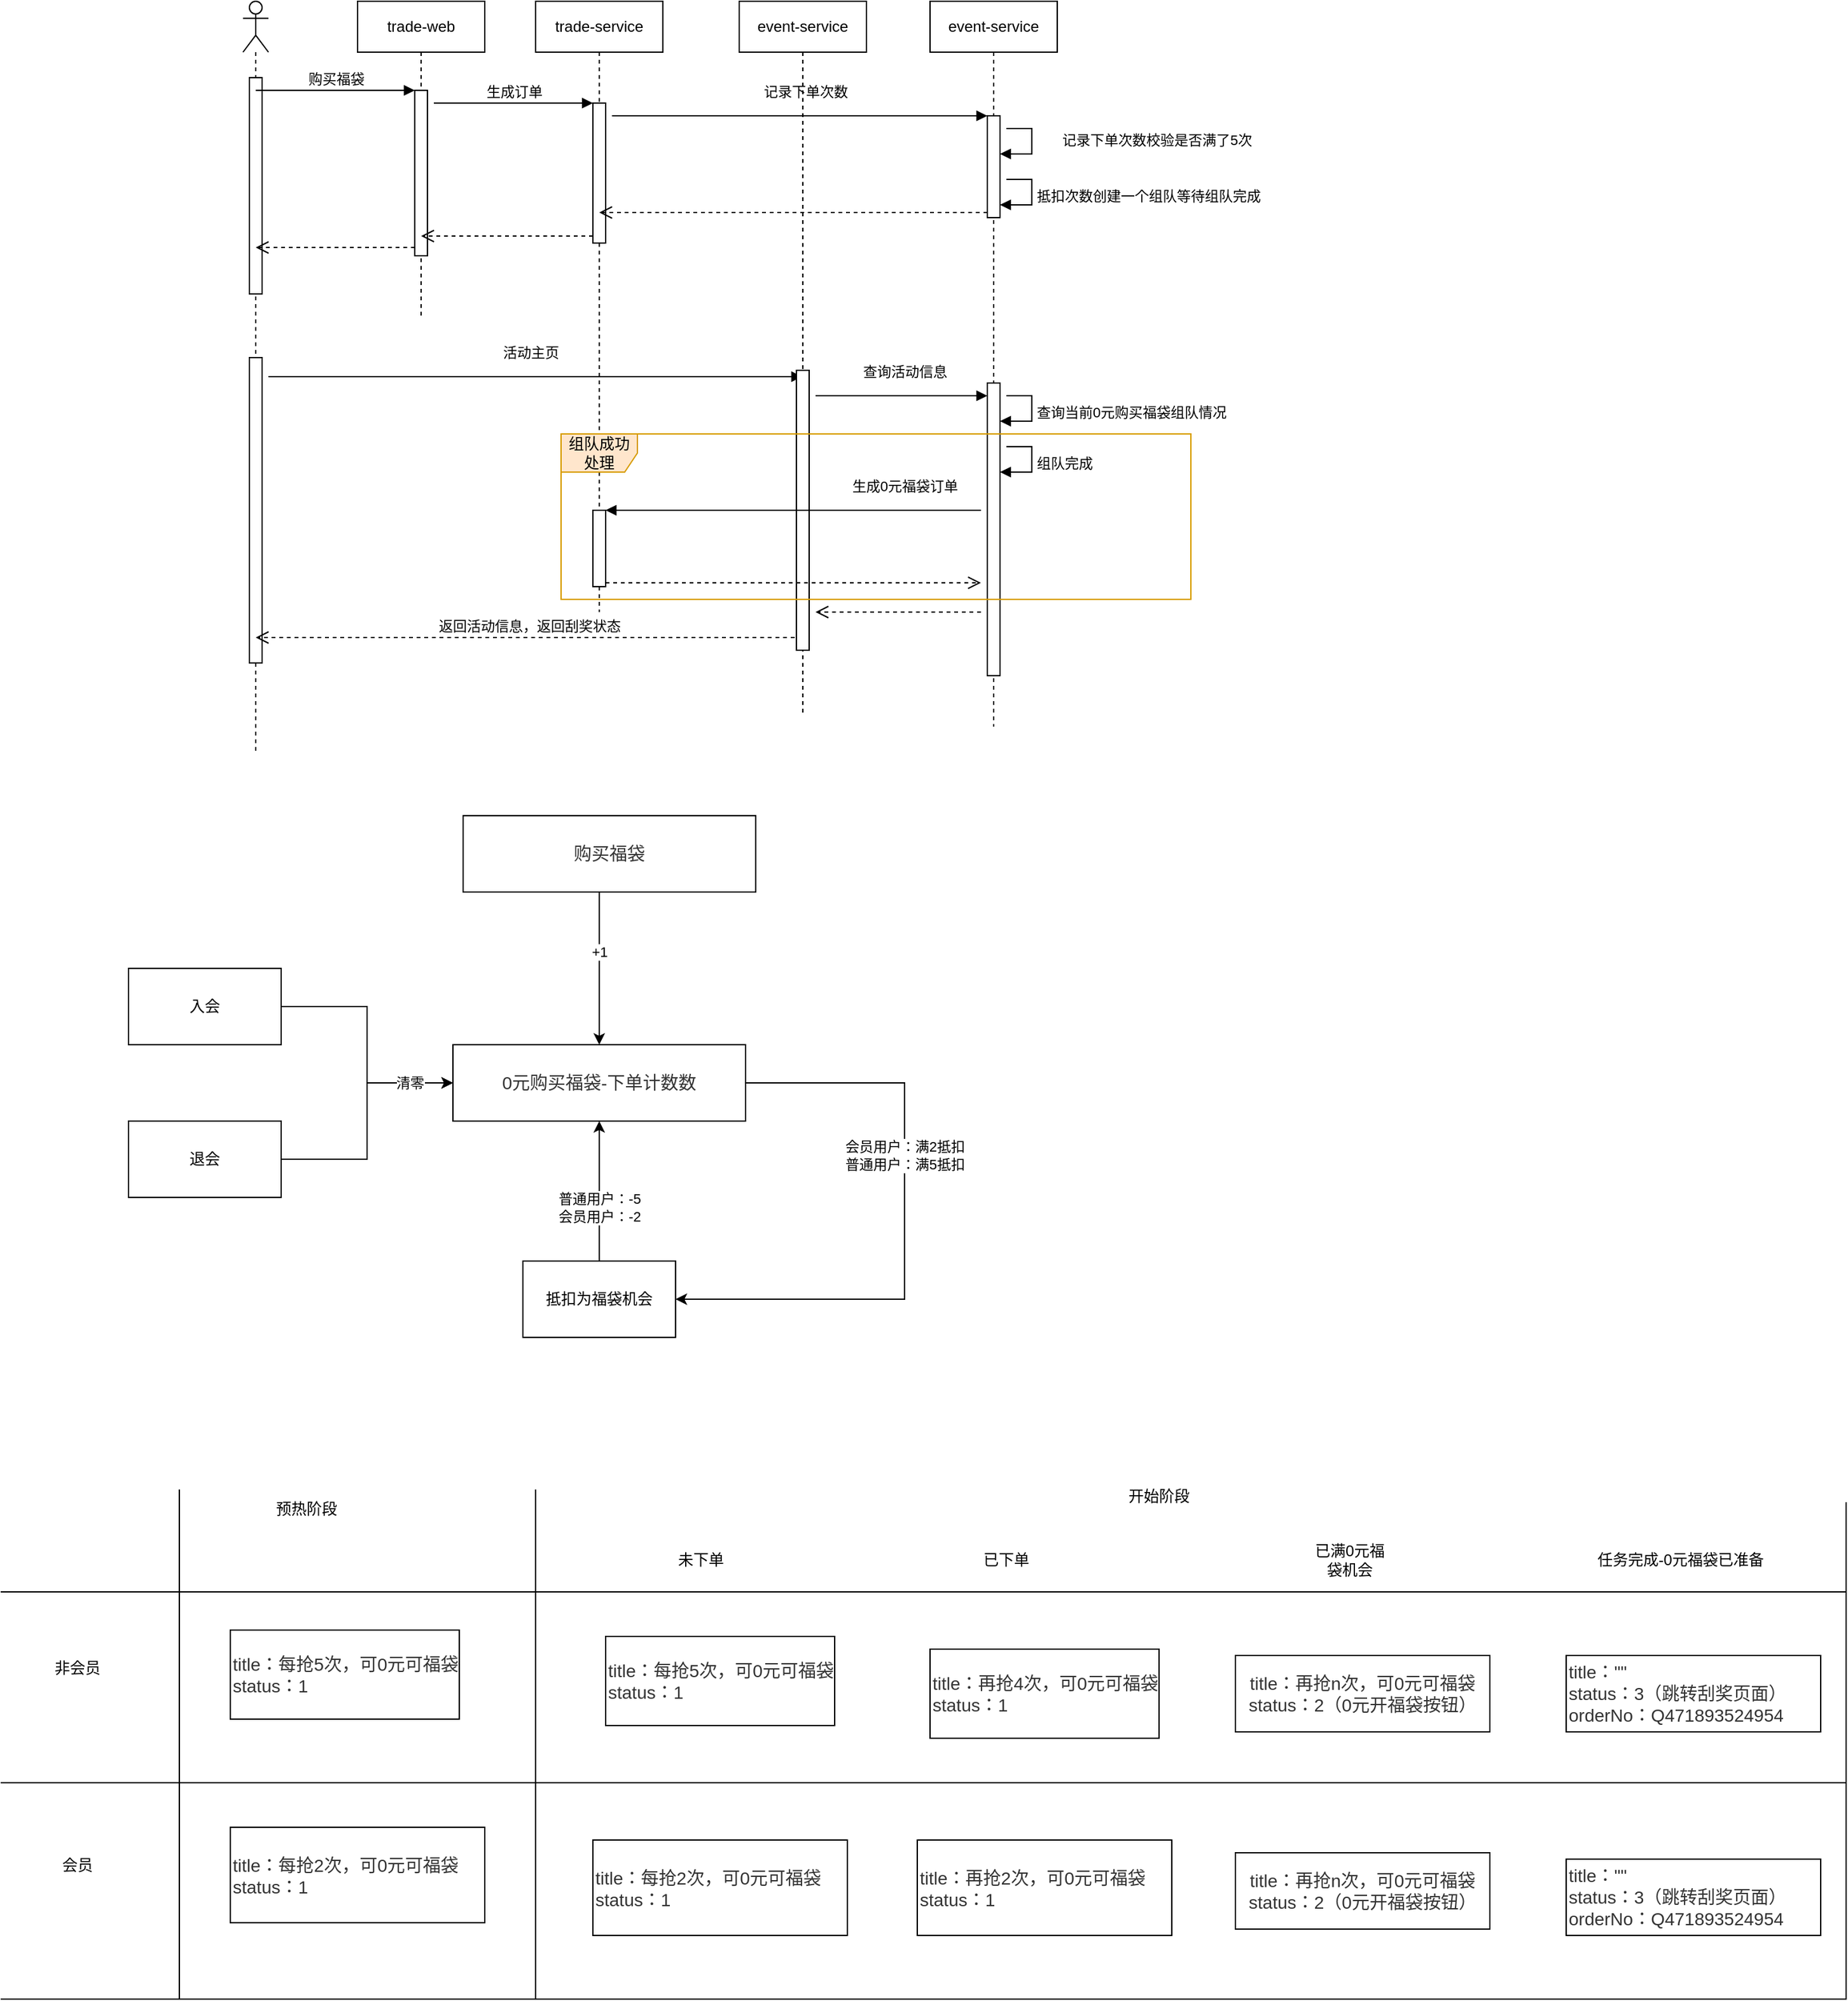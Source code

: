<mxfile version="20.5.1" type="github">
  <diagram id="ZX7ptl6I8kiIV-eaA9eT" name="第 1 页">
    <mxGraphModel dx="1504" dy="634" grid="1" gridSize="10" guides="1" tooltips="1" connect="1" arrows="1" fold="1" page="1" pageScale="1" pageWidth="827" pageHeight="1169" math="0" shadow="0">
      <root>
        <mxCell id="0" />
        <mxCell id="1" parent="0" />
        <mxCell id="yfVmA0aF0Gnp8G_5uau8-80" value="" style="shape=partialRectangle;whiteSpace=wrap;html=1;left=0;right=0;fillColor=none;" vertex="1" parent="1">
          <mxGeometry x="50" y="1480" width="1450" height="170" as="geometry" />
        </mxCell>
        <mxCell id="yfVmA0aF0Gnp8G_5uau8-78" value="" style="shape=partialRectangle;whiteSpace=wrap;html=1;left=0;right=0;fillColor=none;" vertex="1" parent="1">
          <mxGeometry x="50" y="1330" width="1450" height="150" as="geometry" />
        </mxCell>
        <mxCell id="yfVmA0aF0Gnp8G_5uau8-1" value="trade-service" style="shape=umlLifeline;perimeter=lifelinePerimeter;whiteSpace=wrap;html=1;container=1;collapsible=0;recursiveResize=0;outlineConnect=0;" vertex="1" parent="1">
          <mxGeometry x="470" y="80" width="100" height="480" as="geometry" />
        </mxCell>
        <mxCell id="yfVmA0aF0Gnp8G_5uau8-14" value="" style="html=1;points=[];perimeter=orthogonalPerimeter;" vertex="1" parent="yfVmA0aF0Gnp8G_5uau8-1">
          <mxGeometry x="45" y="80" width="10" height="110" as="geometry" />
        </mxCell>
        <mxCell id="yfVmA0aF0Gnp8G_5uau8-3" value="event-service" style="shape=umlLifeline;perimeter=lifelinePerimeter;whiteSpace=wrap;html=1;container=1;collapsible=0;recursiveResize=0;outlineConnect=0;" vertex="1" parent="1">
          <mxGeometry x="780" y="80" width="100" height="570" as="geometry" />
        </mxCell>
        <mxCell id="yfVmA0aF0Gnp8G_5uau8-17" value="" style="html=1;points=[];perimeter=orthogonalPerimeter;" vertex="1" parent="yfVmA0aF0Gnp8G_5uau8-3">
          <mxGeometry x="45" y="90" width="10" height="80" as="geometry" />
        </mxCell>
        <mxCell id="yfVmA0aF0Gnp8G_5uau8-21" value="记录下单次数校验是否满了5次" style="edgeStyle=orthogonalEdgeStyle;html=1;align=left;spacingLeft=2;endArrow=block;rounded=0;entryX=1;entryY=0;" edge="1" parent="yfVmA0aF0Gnp8G_5uau8-3">
          <mxGeometry x="-0.077" y="20" relative="1" as="geometry">
            <mxPoint x="60" y="100" as="sourcePoint" />
            <Array as="points">
              <mxPoint x="80" y="100" />
            </Array>
            <mxPoint x="55" y="120" as="targetPoint" />
            <mxPoint y="-1" as="offset" />
          </mxGeometry>
        </mxCell>
        <mxCell id="yfVmA0aF0Gnp8G_5uau8-24" value="抵扣次数创建一个组队等待组队完成" style="edgeStyle=orthogonalEdgeStyle;html=1;align=left;spacingLeft=2;endArrow=block;rounded=0;entryX=1;entryY=0;" edge="1" parent="yfVmA0aF0Gnp8G_5uau8-3">
          <mxGeometry relative="1" as="geometry">
            <mxPoint x="60" y="140" as="sourcePoint" />
            <Array as="points">
              <mxPoint x="80" y="140" />
              <mxPoint x="80" y="160" />
            </Array>
            <mxPoint x="55" y="160" as="targetPoint" />
          </mxGeometry>
        </mxCell>
        <mxCell id="yfVmA0aF0Gnp8G_5uau8-4" value="" style="shape=umlLifeline;participant=umlActor;perimeter=lifelinePerimeter;whiteSpace=wrap;html=1;container=1;collapsible=0;recursiveResize=0;verticalAlign=top;spacingTop=36;outlineConnect=0;" vertex="1" parent="1">
          <mxGeometry x="240" y="80" width="20" height="590" as="geometry" />
        </mxCell>
        <mxCell id="yfVmA0aF0Gnp8G_5uau8-13" value="" style="html=1;points=[];perimeter=orthogonalPerimeter;" vertex="1" parent="yfVmA0aF0Gnp8G_5uau8-4">
          <mxGeometry x="5" y="60" width="10" height="170" as="geometry" />
        </mxCell>
        <mxCell id="yfVmA0aF0Gnp8G_5uau8-28" value="" style="html=1;points=[];perimeter=orthogonalPerimeter;" vertex="1" parent="yfVmA0aF0Gnp8G_5uau8-4">
          <mxGeometry x="5" y="280" width="10" height="240" as="geometry" />
        </mxCell>
        <mxCell id="yfVmA0aF0Gnp8G_5uau8-5" value="trade-web" style="shape=umlLifeline;perimeter=lifelinePerimeter;whiteSpace=wrap;html=1;container=1;collapsible=0;recursiveResize=0;outlineConnect=0;" vertex="1" parent="1">
          <mxGeometry x="330" y="80" width="100" height="250" as="geometry" />
        </mxCell>
        <mxCell id="yfVmA0aF0Gnp8G_5uau8-10" value="" style="html=1;points=[];perimeter=orthogonalPerimeter;" vertex="1" parent="yfVmA0aF0Gnp8G_5uau8-5">
          <mxGeometry x="45" y="70" width="10" height="130" as="geometry" />
        </mxCell>
        <mxCell id="yfVmA0aF0Gnp8G_5uau8-11" value="购买福袋" style="html=1;verticalAlign=bottom;endArrow=block;entryX=0;entryY=0;rounded=0;" edge="1" target="yfVmA0aF0Gnp8G_5uau8-10" parent="1" source="yfVmA0aF0Gnp8G_5uau8-4">
          <mxGeometry relative="1" as="geometry">
            <mxPoint x="305" y="150" as="sourcePoint" />
          </mxGeometry>
        </mxCell>
        <mxCell id="yfVmA0aF0Gnp8G_5uau8-15" value="生成订单" style="html=1;verticalAlign=bottom;endArrow=block;entryX=0;entryY=0;rounded=0;" edge="1" target="yfVmA0aF0Gnp8G_5uau8-14" parent="1">
          <mxGeometry relative="1" as="geometry">
            <mxPoint x="390" y="160" as="sourcePoint" />
          </mxGeometry>
        </mxCell>
        <mxCell id="yfVmA0aF0Gnp8G_5uau8-18" value="记录下单次数" style="html=1;verticalAlign=bottom;endArrow=block;entryX=0;entryY=0;rounded=0;" edge="1" target="yfVmA0aF0Gnp8G_5uau8-17" parent="1">
          <mxGeometry x="0.026" y="10" relative="1" as="geometry">
            <mxPoint x="530" y="170" as="sourcePoint" />
            <mxPoint as="offset" />
          </mxGeometry>
        </mxCell>
        <mxCell id="yfVmA0aF0Gnp8G_5uau8-19" value="" style="html=1;verticalAlign=bottom;endArrow=open;dashed=1;endSize=8;exitX=0;exitY=0.95;rounded=0;" edge="1" source="yfVmA0aF0Gnp8G_5uau8-17" parent="1" target="yfVmA0aF0Gnp8G_5uau8-1">
          <mxGeometry relative="1" as="geometry">
            <mxPoint x="655" y="246" as="targetPoint" />
          </mxGeometry>
        </mxCell>
        <mxCell id="yfVmA0aF0Gnp8G_5uau8-16" value="" style="html=1;verticalAlign=bottom;endArrow=open;dashed=1;endSize=8;exitX=0;exitY=0.95;rounded=0;" edge="1" source="yfVmA0aF0Gnp8G_5uau8-14" parent="1" target="yfVmA0aF0Gnp8G_5uau8-5">
          <mxGeometry relative="1" as="geometry">
            <mxPoint x="445" y="236" as="targetPoint" />
          </mxGeometry>
        </mxCell>
        <mxCell id="yfVmA0aF0Gnp8G_5uau8-12" value="" style="html=1;verticalAlign=bottom;endArrow=open;dashed=1;endSize=8;exitX=0;exitY=0.95;rounded=0;" edge="1" source="yfVmA0aF0Gnp8G_5uau8-10" parent="1" target="yfVmA0aF0Gnp8G_5uau8-4">
          <mxGeometry relative="1" as="geometry">
            <mxPoint x="305" y="226" as="targetPoint" />
          </mxGeometry>
        </mxCell>
        <mxCell id="yfVmA0aF0Gnp8G_5uau8-26" value="活动主页" style="html=1;verticalAlign=bottom;endArrow=block;rounded=0;" edge="1" target="yfVmA0aF0Gnp8G_5uau8-35" parent="1">
          <mxGeometry x="-0.024" y="10" relative="1" as="geometry">
            <mxPoint x="260" y="375" as="sourcePoint" />
            <mxPoint x="1" as="offset" />
          </mxGeometry>
        </mxCell>
        <mxCell id="yfVmA0aF0Gnp8G_5uau8-25" value="" style="html=1;points=[];perimeter=orthogonalPerimeter;" vertex="1" parent="1">
          <mxGeometry x="825" y="380" width="10" height="230" as="geometry" />
        </mxCell>
        <mxCell id="yfVmA0aF0Gnp8G_5uau8-29" value="查询当前0元购买福袋组队情况" style="edgeStyle=orthogonalEdgeStyle;html=1;align=left;spacingLeft=2;endArrow=block;rounded=0;entryX=1;entryY=0;" edge="1" parent="1">
          <mxGeometry relative="1" as="geometry">
            <mxPoint x="840" y="390" as="sourcePoint" />
            <Array as="points">
              <mxPoint x="860" y="390" />
              <mxPoint x="860" y="410" />
            </Array>
            <mxPoint x="835" y="410" as="targetPoint" />
          </mxGeometry>
        </mxCell>
        <mxCell id="yfVmA0aF0Gnp8G_5uau8-30" value="组队完成" style="edgeStyle=orthogonalEdgeStyle;html=1;align=left;spacingLeft=2;endArrow=block;rounded=0;entryX=1;entryY=0;" edge="1" parent="1">
          <mxGeometry relative="1" as="geometry">
            <mxPoint x="840" y="430" as="sourcePoint" />
            <Array as="points">
              <mxPoint x="860" y="430" />
              <mxPoint x="860" y="450" />
            </Array>
            <mxPoint x="835" y="450" as="targetPoint" />
          </mxGeometry>
        </mxCell>
        <mxCell id="yfVmA0aF0Gnp8G_5uau8-31" value="" style="html=1;points=[];perimeter=orthogonalPerimeter;" vertex="1" parent="1">
          <mxGeometry x="515" y="480" width="10" height="60" as="geometry" />
        </mxCell>
        <mxCell id="yfVmA0aF0Gnp8G_5uau8-34" value="返回活动信息，返回刮奖状态" style="html=1;verticalAlign=bottom;endArrow=open;dashed=1;endSize=8;rounded=0;" edge="1" parent="1" source="yfVmA0aF0Gnp8G_5uau8-35">
          <mxGeometry relative="1" as="geometry">
            <mxPoint x="590" y="560" as="sourcePoint" />
            <mxPoint x="250" y="580" as="targetPoint" />
          </mxGeometry>
        </mxCell>
        <mxCell id="yfVmA0aF0Gnp8G_5uau8-35" value="event-service" style="shape=umlLifeline;perimeter=lifelinePerimeter;whiteSpace=wrap;html=1;container=1;collapsible=0;recursiveResize=0;outlineConnect=0;" vertex="1" parent="1">
          <mxGeometry x="630" y="80" width="100" height="560" as="geometry" />
        </mxCell>
        <mxCell id="yfVmA0aF0Gnp8G_5uau8-36" value="" style="html=1;points=[];perimeter=orthogonalPerimeter;" vertex="1" parent="yfVmA0aF0Gnp8G_5uau8-35">
          <mxGeometry x="45" y="290" width="10" height="220" as="geometry" />
        </mxCell>
        <mxCell id="yfVmA0aF0Gnp8G_5uau8-39" value="查询活动信息" style="html=1;verticalAlign=bottom;endArrow=block;rounded=0;" edge="1" parent="yfVmA0aF0Gnp8G_5uau8-35" target="yfVmA0aF0Gnp8G_5uau8-25">
          <mxGeometry x="0.037" y="10" width="80" relative="1" as="geometry">
            <mxPoint x="60" y="310" as="sourcePoint" />
            <mxPoint x="140" y="310" as="targetPoint" />
            <mxPoint as="offset" />
          </mxGeometry>
        </mxCell>
        <mxCell id="yfVmA0aF0Gnp8G_5uau8-32" value="生成0元福袋订单" style="html=1;verticalAlign=bottom;endArrow=block;entryX=1;entryY=0;rounded=0;" edge="1" target="yfVmA0aF0Gnp8G_5uau8-31" parent="1">
          <mxGeometry x="-0.593" y="-10" relative="1" as="geometry">
            <mxPoint x="820" y="480" as="sourcePoint" />
            <mxPoint as="offset" />
          </mxGeometry>
        </mxCell>
        <mxCell id="yfVmA0aF0Gnp8G_5uau8-33" value="" style="html=1;verticalAlign=bottom;endArrow=open;dashed=1;endSize=8;exitX=1;exitY=0.95;rounded=0;" edge="1" source="yfVmA0aF0Gnp8G_5uau8-31" parent="1">
          <mxGeometry relative="1" as="geometry">
            <mxPoint x="820" y="537" as="targetPoint" />
          </mxGeometry>
        </mxCell>
        <mxCell id="yfVmA0aF0Gnp8G_5uau8-40" value="" style="html=1;verticalAlign=bottom;endArrow=open;dashed=1;endSize=8;rounded=0;" edge="1" parent="1">
          <mxGeometry x="-0.146" y="-20" relative="1" as="geometry">
            <mxPoint x="820" y="560" as="sourcePoint" />
            <mxPoint x="690" y="560" as="targetPoint" />
            <mxPoint as="offset" />
          </mxGeometry>
        </mxCell>
        <mxCell id="yfVmA0aF0Gnp8G_5uau8-42" value="组队成功处理" style="shape=umlFrame;whiteSpace=wrap;html=1;fillColor=#ffe6cc;strokeColor=#d79b00;" vertex="1" parent="1">
          <mxGeometry x="490" y="420" width="495" height="130" as="geometry" />
        </mxCell>
        <mxCell id="yfVmA0aF0Gnp8G_5uau8-48" value="" style="edgeStyle=orthogonalEdgeStyle;rounded=0;orthogonalLoop=1;jettySize=auto;html=1;entryX=0.5;entryY=1;entryDx=0;entryDy=0;exitX=0.5;exitY=0;exitDx=0;exitDy=0;" edge="1" parent="1" source="yfVmA0aF0Gnp8G_5uau8-47" target="yfVmA0aF0Gnp8G_5uau8-43">
          <mxGeometry relative="1" as="geometry">
            <mxPoint x="380" y="1030" as="sourcePoint" />
          </mxGeometry>
        </mxCell>
        <mxCell id="yfVmA0aF0Gnp8G_5uau8-49" value="普通用户：-5&lt;br&gt;会员用户：-2" style="edgeLabel;html=1;align=center;verticalAlign=middle;resizable=0;points=[];" vertex="1" connectable="0" parent="yfVmA0aF0Gnp8G_5uau8-48">
          <mxGeometry x="-0.259" relative="1" as="geometry">
            <mxPoint y="-1" as="offset" />
          </mxGeometry>
        </mxCell>
        <mxCell id="yfVmA0aF0Gnp8G_5uau8-57" value="" style="edgeStyle=orthogonalEdgeStyle;rounded=0;orthogonalLoop=1;jettySize=auto;html=1;entryX=1;entryY=0.5;entryDx=0;entryDy=0;exitX=1;exitY=0.5;exitDx=0;exitDy=0;" edge="1" parent="1" source="yfVmA0aF0Gnp8G_5uau8-43" target="yfVmA0aF0Gnp8G_5uau8-47">
          <mxGeometry relative="1" as="geometry">
            <mxPoint x="770" y="930.0" as="targetPoint" />
            <Array as="points">
              <mxPoint x="760" y="930" />
              <mxPoint x="760" y="1100" />
            </Array>
          </mxGeometry>
        </mxCell>
        <mxCell id="yfVmA0aF0Gnp8G_5uau8-58" value="会员用户：满2抵扣&lt;br&gt;普通用户：满5抵扣" style="edgeLabel;html=1;align=center;verticalAlign=middle;resizable=0;points=[];" vertex="1" connectable="0" parent="yfVmA0aF0Gnp8G_5uau8-57">
          <mxGeometry x="-0.235" relative="1" as="geometry">
            <mxPoint as="offset" />
          </mxGeometry>
        </mxCell>
        <mxCell id="yfVmA0aF0Gnp8G_5uau8-43" value="&lt;span style=&quot;color: rgb(51, 51, 51); font-family: Arial, sans-serif; font-size: 14px; text-align: start; background-color: rgb(255, 255, 255);&quot;&gt;0元购买福袋-下单计数数&lt;/span&gt;" style="rounded=0;whiteSpace=wrap;html=1;" vertex="1" parent="1">
          <mxGeometry x="405" y="900" width="230" height="60" as="geometry" />
        </mxCell>
        <mxCell id="yfVmA0aF0Gnp8G_5uau8-45" value="" style="edgeStyle=orthogonalEdgeStyle;rounded=0;orthogonalLoop=1;jettySize=auto;html=1;" edge="1" parent="1" source="yfVmA0aF0Gnp8G_5uau8-44" target="yfVmA0aF0Gnp8G_5uau8-43">
          <mxGeometry relative="1" as="geometry">
            <Array as="points">
              <mxPoint x="520" y="800" />
              <mxPoint x="520" y="800" />
            </Array>
          </mxGeometry>
        </mxCell>
        <mxCell id="yfVmA0aF0Gnp8G_5uau8-46" value="+1" style="edgeLabel;html=1;align=center;verticalAlign=middle;resizable=0;points=[];" vertex="1" connectable="0" parent="yfVmA0aF0Gnp8G_5uau8-45">
          <mxGeometry x="0.319" relative="1" as="geometry">
            <mxPoint y="-32" as="offset" />
          </mxGeometry>
        </mxCell>
        <mxCell id="yfVmA0aF0Gnp8G_5uau8-44" value="&lt;span style=&quot;color: rgb(51, 51, 51); font-family: Arial, sans-serif; font-size: 14px; text-align: start; background-color: rgb(255, 255, 255);&quot;&gt;购买福袋&lt;/span&gt;" style="rounded=0;whiteSpace=wrap;html=1;" vertex="1" parent="1">
          <mxGeometry x="413" y="720" width="230" height="60" as="geometry" />
        </mxCell>
        <mxCell id="yfVmA0aF0Gnp8G_5uau8-47" value="抵扣为福袋机会" style="whiteSpace=wrap;html=1;rounded=0;" vertex="1" parent="1">
          <mxGeometry x="460" y="1070" width="120" height="60" as="geometry" />
        </mxCell>
        <mxCell id="yfVmA0aF0Gnp8G_5uau8-51" style="edgeStyle=orthogonalEdgeStyle;rounded=0;orthogonalLoop=1;jettySize=auto;html=1;entryX=0;entryY=0.5;entryDx=0;entryDy=0;" edge="1" parent="1" source="yfVmA0aF0Gnp8G_5uau8-50" target="yfVmA0aF0Gnp8G_5uau8-43">
          <mxGeometry relative="1" as="geometry" />
        </mxCell>
        <mxCell id="yfVmA0aF0Gnp8G_5uau8-50" value="入会" style="rounded=0;whiteSpace=wrap;html=1;" vertex="1" parent="1">
          <mxGeometry x="150" y="840" width="120" height="60" as="geometry" />
        </mxCell>
        <mxCell id="yfVmA0aF0Gnp8G_5uau8-54" value="" style="edgeStyle=orthogonalEdgeStyle;rounded=0;orthogonalLoop=1;jettySize=auto;html=1;entryX=0;entryY=0.5;entryDx=0;entryDy=0;" edge="1" parent="1" source="yfVmA0aF0Gnp8G_5uau8-52" target="yfVmA0aF0Gnp8G_5uau8-43">
          <mxGeometry relative="1" as="geometry">
            <mxPoint x="350" y="990.0" as="targetPoint" />
          </mxGeometry>
        </mxCell>
        <mxCell id="yfVmA0aF0Gnp8G_5uau8-55" value="清零" style="edgeLabel;html=1;align=center;verticalAlign=middle;resizable=0;points=[];" vertex="1" connectable="0" parent="yfVmA0aF0Gnp8G_5uau8-54">
          <mxGeometry x="0.813" y="1" relative="1" as="geometry">
            <mxPoint x="-16" y="1" as="offset" />
          </mxGeometry>
        </mxCell>
        <mxCell id="yfVmA0aF0Gnp8G_5uau8-52" value="退会" style="rounded=0;whiteSpace=wrap;html=1;" vertex="1" parent="1">
          <mxGeometry x="150" y="960" width="120" height="60" as="geometry" />
        </mxCell>
        <mxCell id="yfVmA0aF0Gnp8G_5uau8-59" value="&lt;span style=&quot;color: rgb(51, 51, 51); font-family: Arial, sans-serif; font-size: 14px; background-color: rgb(255, 255, 255);&quot;&gt;title：每抢5次，可0元可福袋&lt;br&gt;status：1&lt;br&gt;&lt;/span&gt;" style="rounded=0;whiteSpace=wrap;html=1;align=left;" vertex="1" parent="1">
          <mxGeometry x="230" y="1360" width="180" height="70" as="geometry" />
        </mxCell>
        <mxCell id="yfVmA0aF0Gnp8G_5uau8-60" value="&lt;span style=&quot;color: rgb(51, 51, 51); font-family: Arial, sans-serif; font-size: 14px; background-color: rgb(255, 255, 255);&quot;&gt;title：每抢2次，可0元可福袋&lt;br&gt;status：1&lt;br&gt;&lt;/span&gt;" style="rounded=0;whiteSpace=wrap;html=1;align=left;" vertex="1" parent="1">
          <mxGeometry x="230" y="1515" width="200" height="75" as="geometry" />
        </mxCell>
        <mxCell id="yfVmA0aF0Gnp8G_5uau8-61" value="预热阶段" style="text;html=1;strokeColor=none;fillColor=none;align=center;verticalAlign=middle;whiteSpace=wrap;rounded=0;" vertex="1" parent="1">
          <mxGeometry x="260" y="1250" width="60" height="30" as="geometry" />
        </mxCell>
        <mxCell id="yfVmA0aF0Gnp8G_5uau8-62" value="非会员" style="text;html=1;strokeColor=none;fillColor=none;align=center;verticalAlign=middle;whiteSpace=wrap;rounded=0;" vertex="1" parent="1">
          <mxGeometry x="80" y="1375" width="60" height="30" as="geometry" />
        </mxCell>
        <mxCell id="yfVmA0aF0Gnp8G_5uau8-63" value="会员" style="text;html=1;strokeColor=none;fillColor=none;align=center;verticalAlign=middle;whiteSpace=wrap;rounded=0;" vertex="1" parent="1">
          <mxGeometry x="80" y="1530" width="60" height="30" as="geometry" />
        </mxCell>
        <mxCell id="yfVmA0aF0Gnp8G_5uau8-64" value="开始阶段" style="text;html=1;strokeColor=none;fillColor=none;align=center;verticalAlign=middle;whiteSpace=wrap;rounded=0;" vertex="1" parent="1">
          <mxGeometry x="930" y="1240" width="60" height="30" as="geometry" />
        </mxCell>
        <mxCell id="yfVmA0aF0Gnp8G_5uau8-69" value="未下单" style="text;html=1;strokeColor=none;fillColor=none;align=center;verticalAlign=middle;whiteSpace=wrap;rounded=0;" vertex="1" parent="1">
          <mxGeometry x="570" y="1290" width="60" height="30" as="geometry" />
        </mxCell>
        <mxCell id="yfVmA0aF0Gnp8G_5uau8-70" value="已下单" style="text;html=1;strokeColor=none;fillColor=none;align=center;verticalAlign=middle;whiteSpace=wrap;rounded=0;" vertex="1" parent="1">
          <mxGeometry x="810" y="1290" width="60" height="30" as="geometry" />
        </mxCell>
        <mxCell id="yfVmA0aF0Gnp8G_5uau8-71" value="已满0元福袋机会" style="text;html=1;strokeColor=none;fillColor=none;align=center;verticalAlign=middle;whiteSpace=wrap;rounded=0;" vertex="1" parent="1">
          <mxGeometry x="1080" y="1290" width="60" height="30" as="geometry" />
        </mxCell>
        <mxCell id="yfVmA0aF0Gnp8G_5uau8-72" value="&lt;span style=&quot;color: rgb(51, 51, 51); font-family: Arial, sans-serif; font-size: 14px; text-align: left; background-color: rgb(255, 255, 255);&quot;&gt;title：再抢n次，可0元可福袋&lt;br&gt;status：2（0元开福袋按钮）&lt;br&gt;&lt;/span&gt;" style="rounded=0;whiteSpace=wrap;html=1;" vertex="1" parent="1">
          <mxGeometry x="1020" y="1380" width="200" height="60" as="geometry" />
        </mxCell>
        <mxCell id="yfVmA0aF0Gnp8G_5uau8-74" value="任务完成-0元福袋已准备" style="text;html=1;strokeColor=none;fillColor=none;align=center;verticalAlign=middle;whiteSpace=wrap;rounded=0;" vertex="1" parent="1">
          <mxGeometry x="1300" y="1290" width="140" height="30" as="geometry" />
        </mxCell>
        <mxCell id="yfVmA0aF0Gnp8G_5uau8-85" value="&lt;span style=&quot;color: rgb(51, 51, 51); font-family: Arial, sans-serif; font-size: 14px; background-color: rgb(255, 255, 255);&quot;&gt;title：每抢5次，可0元可福袋&lt;br&gt;status：1&lt;br&gt;&lt;/span&gt;" style="rounded=0;whiteSpace=wrap;html=1;align=left;" vertex="1" parent="1">
          <mxGeometry x="525" y="1365" width="180" height="70" as="geometry" />
        </mxCell>
        <mxCell id="yfVmA0aF0Gnp8G_5uau8-86" value="&lt;span style=&quot;color: rgb(51, 51, 51); font-family: Arial, sans-serif; font-size: 14px; background-color: rgb(255, 255, 255);&quot;&gt;title：每抢2次，可0元可福袋&lt;br&gt;status：1&lt;br&gt;&lt;/span&gt;" style="rounded=0;whiteSpace=wrap;html=1;align=left;" vertex="1" parent="1">
          <mxGeometry x="515" y="1525" width="200" height="75" as="geometry" />
        </mxCell>
        <mxCell id="yfVmA0aF0Gnp8G_5uau8-87" value="&lt;span style=&quot;color: rgb(51, 51, 51); font-family: Arial, sans-serif; font-size: 14px; background-color: rgb(255, 255, 255);&quot;&gt;title：再抢4次，可0元可福袋&lt;br&gt;status：1&lt;br&gt;&lt;/span&gt;" style="rounded=0;whiteSpace=wrap;html=1;align=left;" vertex="1" parent="1">
          <mxGeometry x="780" y="1375" width="180" height="70" as="geometry" />
        </mxCell>
        <mxCell id="yfVmA0aF0Gnp8G_5uau8-89" value="&lt;span style=&quot;color: rgb(51, 51, 51); font-family: Arial, sans-serif; font-size: 14px; background-color: rgb(255, 255, 255);&quot;&gt;title：再抢2次，可0元可福袋&lt;br&gt;status：1&lt;br&gt;&lt;/span&gt;" style="rounded=0;whiteSpace=wrap;html=1;align=left;" vertex="1" parent="1">
          <mxGeometry x="770" y="1525" width="200" height="75" as="geometry" />
        </mxCell>
        <mxCell id="yfVmA0aF0Gnp8G_5uau8-90" value="&lt;span style=&quot;color: rgb(51, 51, 51); font-family: Arial, sans-serif; font-size: 14px; text-align: left; background-color: rgb(255, 255, 255);&quot;&gt;title：再抢n次，可0元可福袋&lt;br&gt;status：2（0元开福袋按钮）&lt;br&gt;&lt;/span&gt;" style="rounded=0;whiteSpace=wrap;html=1;" vertex="1" parent="1">
          <mxGeometry x="1020" y="1535" width="200" height="60" as="geometry" />
        </mxCell>
        <mxCell id="yfVmA0aF0Gnp8G_5uau8-91" value="&lt;span style=&quot;color: rgb(51, 51, 51); font-family: Arial, sans-serif; font-size: 14px; background-color: rgb(255, 255, 255);&quot;&gt;title：&quot;&quot;&lt;br&gt;status：3（&lt;/span&gt;&lt;span style=&quot;color: rgb(51, 51, 51); font-family: Arial, sans-serif; font-size: 14px; background-color: rgb(255, 255, 255);&quot;&gt;跳转刮奖页面&lt;/span&gt;&lt;span style=&quot;background-color: rgb(255, 255, 255);&quot;&gt;&lt;font face=&quot;Arial, sans-serif&quot; color=&quot;#333333&quot;&gt;&lt;span style=&quot;font-size: 14px;&quot;&gt;）&lt;/span&gt;&lt;/font&gt;&lt;br&gt;&lt;font face=&quot;Arial, sans-serif&quot; color=&quot;#333333&quot;&gt;&lt;span style=&quot;font-size: 14px;&quot;&gt;orderNo：Q471893524954&lt;/span&gt;&lt;/font&gt;&lt;br&gt;&lt;/span&gt;" style="rounded=0;whiteSpace=wrap;html=1;align=left;" vertex="1" parent="1">
          <mxGeometry x="1280" y="1380" width="200" height="60" as="geometry" />
        </mxCell>
        <mxCell id="yfVmA0aF0Gnp8G_5uau8-92" value="&lt;span style=&quot;color: rgb(51, 51, 51); font-family: Arial, sans-serif; font-size: 14px; background-color: rgb(255, 255, 255);&quot;&gt;title：&quot;&quot;&lt;br&gt;status：3（&lt;/span&gt;&lt;span style=&quot;color: rgb(51, 51, 51); font-family: Arial, sans-serif; font-size: 14px; background-color: rgb(255, 255, 255);&quot;&gt;跳转刮奖页面&lt;/span&gt;&lt;span style=&quot;background-color: rgb(255, 255, 255);&quot;&gt;&lt;font face=&quot;Arial, sans-serif&quot; color=&quot;#333333&quot;&gt;&lt;span style=&quot;font-size: 14px;&quot;&gt;）&lt;/span&gt;&lt;/font&gt;&lt;br&gt;&lt;font face=&quot;Arial, sans-serif&quot; color=&quot;#333333&quot;&gt;&lt;span style=&quot;font-size: 14px;&quot;&gt;orderNo：Q471893524954&lt;/span&gt;&lt;/font&gt;&lt;br&gt;&lt;/span&gt;" style="rounded=0;whiteSpace=wrap;html=1;align=left;" vertex="1" parent="1">
          <mxGeometry x="1280" y="1540" width="200" height="60" as="geometry" />
        </mxCell>
        <mxCell id="yfVmA0aF0Gnp8G_5uau8-93" value="" style="shape=partialRectangle;whiteSpace=wrap;html=1;bottom=0;top=0;fillColor=none;" vertex="1" parent="1">
          <mxGeometry x="190" y="1250" width="280" height="400" as="geometry" />
        </mxCell>
        <mxCell id="yfVmA0aF0Gnp8G_5uau8-94" value="" style="shape=partialRectangle;whiteSpace=wrap;html=1;bottom=0;top=0;fillColor=none;" vertex="1" parent="1">
          <mxGeometry x="470" y="1260" width="1030" height="390" as="geometry" />
        </mxCell>
      </root>
    </mxGraphModel>
  </diagram>
</mxfile>
